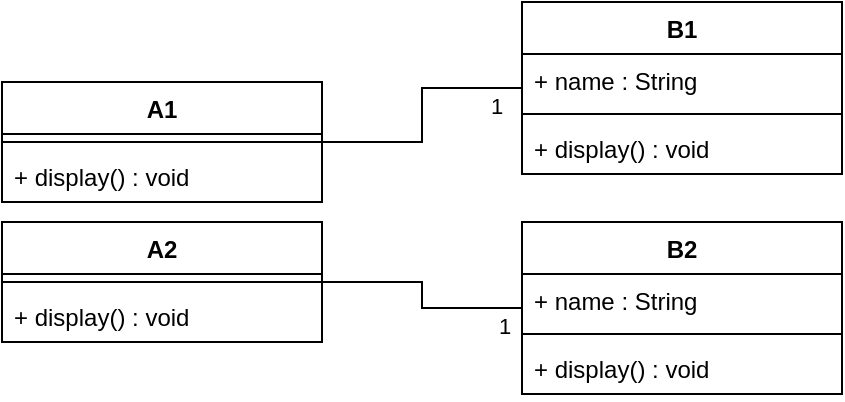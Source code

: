 <mxfile version="15.8.6" type="device"><diagram id="144ZePGdDsASqRmJFvpq" name="Page-1"><mxGraphModel dx="264" dy="461" grid="1" gridSize="10" guides="1" tooltips="1" connect="1" arrows="1" fold="1" page="1" pageScale="1" pageWidth="850" pageHeight="1100" math="0" shadow="0"><root><mxCell id="0"/><mxCell id="1" parent="0"/><mxCell id="8Fg5TtzfxZLOxKPgKK6O-2" value="A1" style="swimlane;fontStyle=1;align=center;verticalAlign=top;childLayout=stackLayout;horizontal=1;startSize=26;horizontalStack=0;resizeParent=1;resizeParentMax=0;resizeLast=0;collapsible=1;marginBottom=0;" vertex="1" parent="1"><mxGeometry x="110" y="320" width="160" height="60" as="geometry"/></mxCell><mxCell id="8Fg5TtzfxZLOxKPgKK6O-4" value="" style="line;strokeWidth=1;fillColor=none;align=left;verticalAlign=middle;spacingTop=-1;spacingLeft=3;spacingRight=3;rotatable=0;labelPosition=right;points=[];portConstraint=eastwest;" vertex="1" parent="8Fg5TtzfxZLOxKPgKK6O-2"><mxGeometry y="26" width="160" height="8" as="geometry"/></mxCell><mxCell id="8Fg5TtzfxZLOxKPgKK6O-18" value="+ display() : void" style="text;strokeColor=none;fillColor=none;align=left;verticalAlign=top;spacingLeft=4;spacingRight=4;overflow=hidden;rotatable=0;points=[[0,0.5],[1,0.5]];portConstraint=eastwest;" vertex="1" parent="8Fg5TtzfxZLOxKPgKK6O-2"><mxGeometry y="34" width="160" height="26" as="geometry"/></mxCell><mxCell id="8Fg5TtzfxZLOxKPgKK6O-21" style="edgeStyle=orthogonalEdgeStyle;rounded=0;orthogonalLoop=1;jettySize=auto;html=1;endArrow=none;endFill=0;" edge="1" parent="1" source="8Fg5TtzfxZLOxKPgKK6O-6" target="8Fg5TtzfxZLOxKPgKK6O-10"><mxGeometry relative="1" as="geometry"/></mxCell><mxCell id="8Fg5TtzfxZLOxKPgKK6O-23" value="1" style="edgeLabel;html=1;align=center;verticalAlign=middle;resizable=0;points=[];" vertex="1" connectable="0" parent="8Fg5TtzfxZLOxKPgKK6O-21"><mxGeometry x="0.833" relative="1" as="geometry"><mxPoint y="9" as="offset"/></mxGeometry></mxCell><mxCell id="8Fg5TtzfxZLOxKPgKK6O-6" value="A2" style="swimlane;fontStyle=1;align=center;verticalAlign=top;childLayout=stackLayout;horizontal=1;startSize=26;horizontalStack=0;resizeParent=1;resizeParentMax=0;resizeLast=0;collapsible=1;marginBottom=0;" vertex="1" parent="1"><mxGeometry x="110" y="390" width="160" height="60" as="geometry"/></mxCell><mxCell id="8Fg5TtzfxZLOxKPgKK6O-7" value="" style="line;strokeWidth=1;fillColor=none;align=left;verticalAlign=middle;spacingTop=-1;spacingLeft=3;spacingRight=3;rotatable=0;labelPosition=right;points=[];portConstraint=eastwest;" vertex="1" parent="8Fg5TtzfxZLOxKPgKK6O-6"><mxGeometry y="26" width="160" height="8" as="geometry"/></mxCell><mxCell id="8Fg5TtzfxZLOxKPgKK6O-17" value="+ display() : void" style="text;strokeColor=none;fillColor=none;align=left;verticalAlign=top;spacingLeft=4;spacingRight=4;overflow=hidden;rotatable=0;points=[[0,0.5],[1,0.5]];portConstraint=eastwest;" vertex="1" parent="8Fg5TtzfxZLOxKPgKK6O-6"><mxGeometry y="34" width="160" height="26" as="geometry"/></mxCell><mxCell id="8Fg5TtzfxZLOxKPgKK6O-10" value="B2" style="swimlane;fontStyle=1;align=center;verticalAlign=top;childLayout=stackLayout;horizontal=1;startSize=26;horizontalStack=0;resizeParent=1;resizeParentMax=0;resizeLast=0;collapsible=1;marginBottom=0;" vertex="1" parent="1"><mxGeometry x="370" y="390" width="160" height="86" as="geometry"/></mxCell><mxCell id="8Fg5TtzfxZLOxKPgKK6O-12" value="+ name : String" style="text;strokeColor=none;fillColor=none;align=left;verticalAlign=top;spacingLeft=4;spacingRight=4;overflow=hidden;rotatable=0;points=[[0,0.5],[1,0.5]];portConstraint=eastwest;" vertex="1" parent="8Fg5TtzfxZLOxKPgKK6O-10"><mxGeometry y="26" width="160" height="26" as="geometry"/></mxCell><mxCell id="8Fg5TtzfxZLOxKPgKK6O-11" value="" style="line;strokeWidth=1;fillColor=none;align=left;verticalAlign=middle;spacingTop=-1;spacingLeft=3;spacingRight=3;rotatable=0;labelPosition=right;points=[];portConstraint=eastwest;" vertex="1" parent="8Fg5TtzfxZLOxKPgKK6O-10"><mxGeometry y="52" width="160" height="8" as="geometry"/></mxCell><mxCell id="8Fg5TtzfxZLOxKPgKK6O-16" value="+ display() : void" style="text;strokeColor=none;fillColor=none;align=left;verticalAlign=top;spacingLeft=4;spacingRight=4;overflow=hidden;rotatable=0;points=[[0,0.5],[1,0.5]];portConstraint=eastwest;" vertex="1" parent="8Fg5TtzfxZLOxKPgKK6O-10"><mxGeometry y="60" width="160" height="26" as="geometry"/></mxCell><mxCell id="8Fg5TtzfxZLOxKPgKK6O-13" value="B1" style="swimlane;fontStyle=1;align=center;verticalAlign=top;childLayout=stackLayout;horizontal=1;startSize=26;horizontalStack=0;resizeParent=1;resizeParentMax=0;resizeLast=0;collapsible=1;marginBottom=0;" vertex="1" parent="1"><mxGeometry x="370" y="280" width="160" height="86" as="geometry"/></mxCell><mxCell id="8Fg5TtzfxZLOxKPgKK6O-14" value="+ name : String" style="text;strokeColor=none;fillColor=none;align=left;verticalAlign=top;spacingLeft=4;spacingRight=4;overflow=hidden;rotatable=0;points=[[0,0.5],[1,0.5]];portConstraint=eastwest;" vertex="1" parent="8Fg5TtzfxZLOxKPgKK6O-13"><mxGeometry y="26" width="160" height="26" as="geometry"/></mxCell><mxCell id="8Fg5TtzfxZLOxKPgKK6O-15" value="" style="line;strokeWidth=1;fillColor=none;align=left;verticalAlign=middle;spacingTop=-1;spacingLeft=3;spacingRight=3;rotatable=0;labelPosition=right;points=[];portConstraint=eastwest;" vertex="1" parent="8Fg5TtzfxZLOxKPgKK6O-13"><mxGeometry y="52" width="160" height="8" as="geometry"/></mxCell><mxCell id="8Fg5TtzfxZLOxKPgKK6O-19" value="+ display() : void" style="text;strokeColor=none;fillColor=none;align=left;verticalAlign=top;spacingLeft=4;spacingRight=4;overflow=hidden;rotatable=0;points=[[0,0.5],[1,0.5]];portConstraint=eastwest;" vertex="1" parent="8Fg5TtzfxZLOxKPgKK6O-13"><mxGeometry y="60" width="160" height="26" as="geometry"/></mxCell><mxCell id="8Fg5TtzfxZLOxKPgKK6O-20" style="edgeStyle=orthogonalEdgeStyle;rounded=0;orthogonalLoop=1;jettySize=auto;html=1;endArrow=none;endFill=0;" edge="1" parent="1" source="8Fg5TtzfxZLOxKPgKK6O-4" target="8Fg5TtzfxZLOxKPgKK6O-13"><mxGeometry relative="1" as="geometry"/></mxCell><mxCell id="8Fg5TtzfxZLOxKPgKK6O-22" value="1" style="edgeLabel;html=1;align=center;verticalAlign=middle;resizable=0;points=[];" vertex="1" connectable="0" parent="8Fg5TtzfxZLOxKPgKK6O-20"><mxGeometry x="0.798" y="2" relative="1" as="geometry"><mxPoint y="11" as="offset"/></mxGeometry></mxCell></root></mxGraphModel></diagram></mxfile>